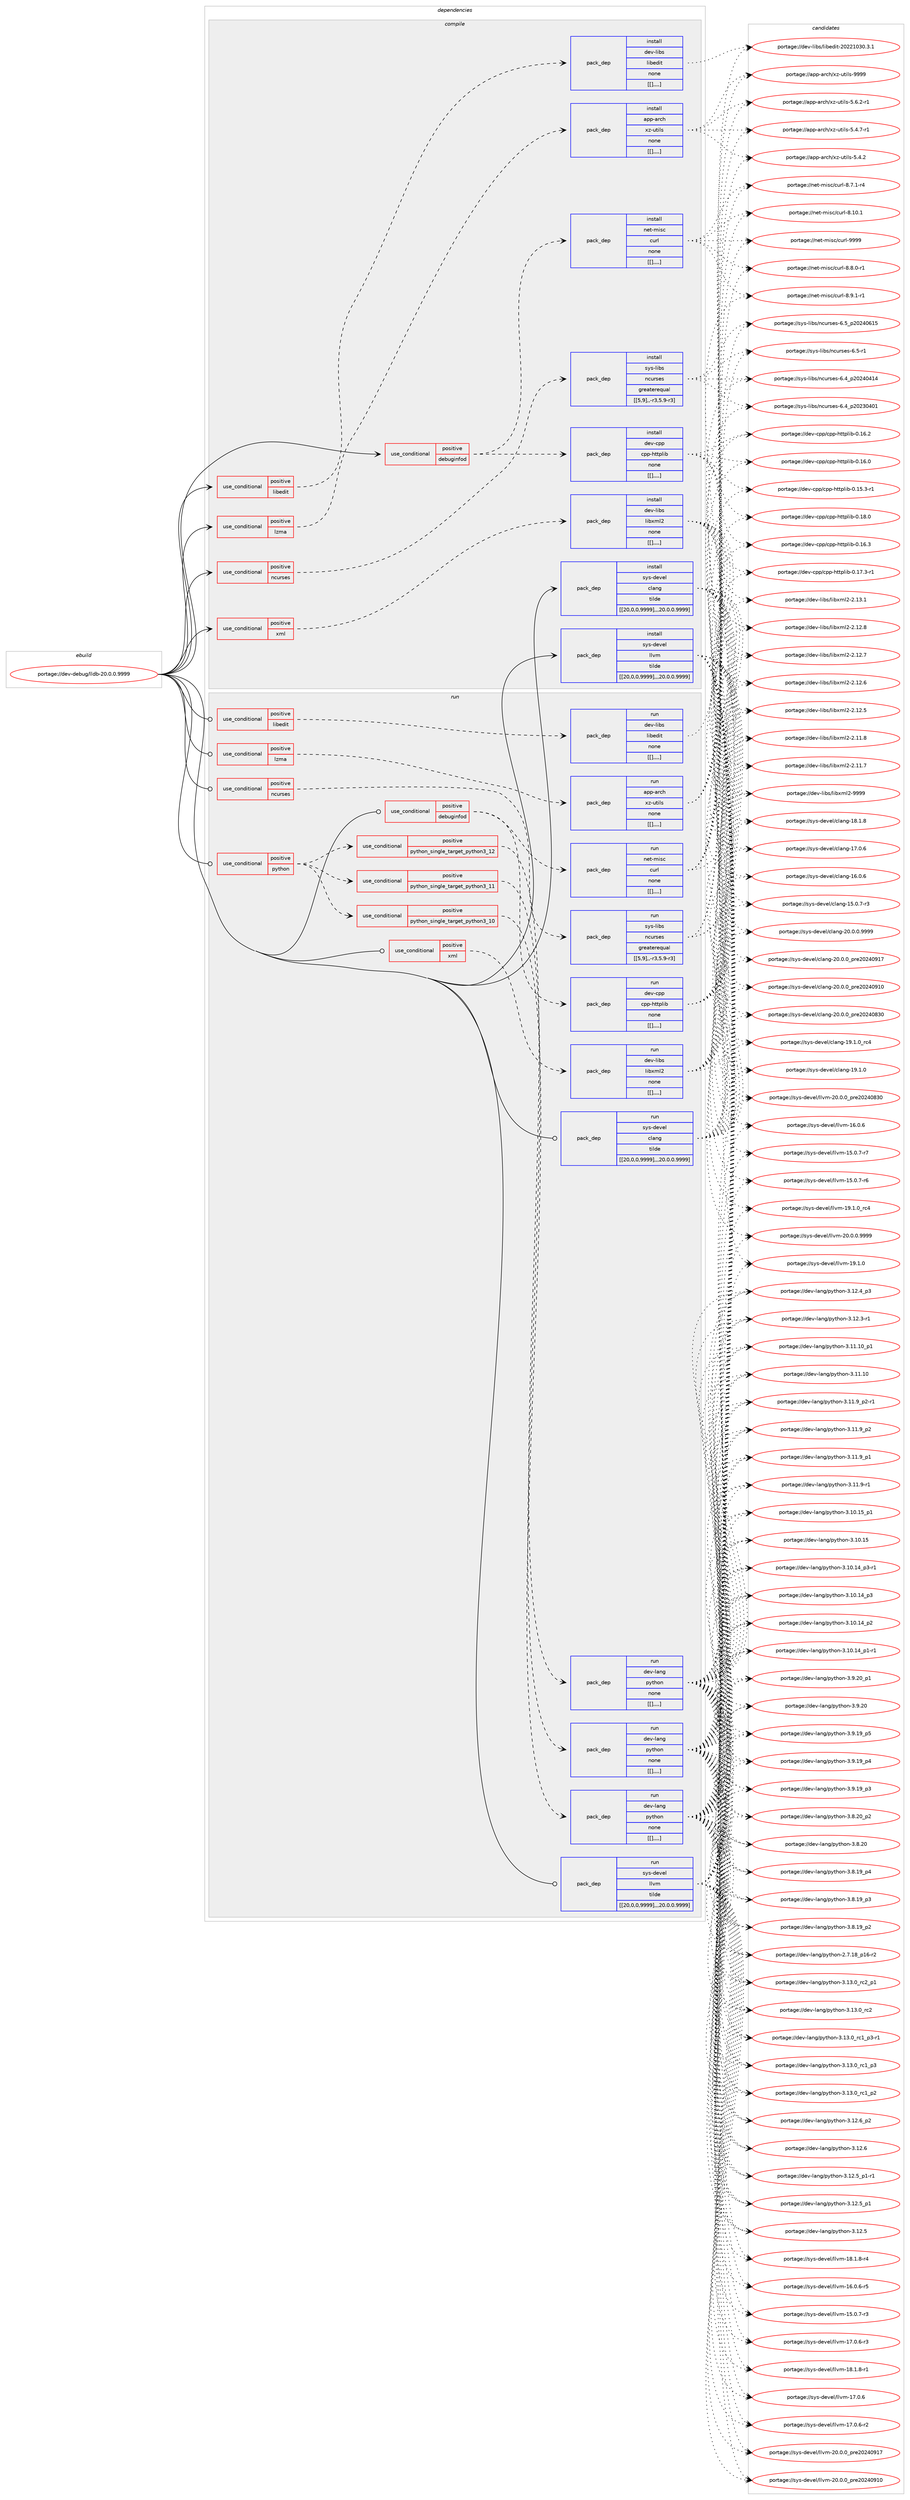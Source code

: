digraph prolog {

# *************
# Graph options
# *************

newrank=true;
concentrate=true;
compound=true;
graph [rankdir=LR,fontname=Helvetica,fontsize=10,ranksep=1.5];#, ranksep=2.5, nodesep=0.2];
edge  [arrowhead=vee];
node  [fontname=Helvetica,fontsize=10];

# **********
# The ebuild
# **********

subgraph cluster_leftcol {
color=gray;
label=<<i>ebuild</i>>;
id [label="portage://dev-debug/lldb-20.0.0.9999", color=red, width=4, href="../dev-debug/lldb-20.0.0.9999.svg"];
}

# ****************
# The dependencies
# ****************

subgraph cluster_midcol {
color=gray;
label=<<i>dependencies</i>>;
subgraph cluster_compile {
fillcolor="#eeeeee";
style=filled;
label=<<i>compile</i>>;
subgraph cond19677 {
dependency72416 [label=<<TABLE BORDER="0" CELLBORDER="1" CELLSPACING="0" CELLPADDING="4"><TR><TD ROWSPAN="3" CELLPADDING="10">use_conditional</TD></TR><TR><TD>positive</TD></TR><TR><TD>debuginfod</TD></TR></TABLE>>, shape=none, color=red];
subgraph pack51795 {
dependency72417 [label=<<TABLE BORDER="0" CELLBORDER="1" CELLSPACING="0" CELLPADDING="4" WIDTH="220"><TR><TD ROWSPAN="6" CELLPADDING="30">pack_dep</TD></TR><TR><TD WIDTH="110">install</TD></TR><TR><TD>net-misc</TD></TR><TR><TD>curl</TD></TR><TR><TD>none</TD></TR><TR><TD>[[],,,,]</TD></TR></TABLE>>, shape=none, color=blue];
}
dependency72416:e -> dependency72417:w [weight=20,style="dashed",arrowhead="vee"];
subgraph pack51796 {
dependency72418 [label=<<TABLE BORDER="0" CELLBORDER="1" CELLSPACING="0" CELLPADDING="4" WIDTH="220"><TR><TD ROWSPAN="6" CELLPADDING="30">pack_dep</TD></TR><TR><TD WIDTH="110">install</TD></TR><TR><TD>dev-cpp</TD></TR><TR><TD>cpp-httplib</TD></TR><TR><TD>none</TD></TR><TR><TD>[[],,,,]</TD></TR></TABLE>>, shape=none, color=blue];
}
dependency72416:e -> dependency72418:w [weight=20,style="dashed",arrowhead="vee"];
}
id:e -> dependency72416:w [weight=20,style="solid",arrowhead="vee"];
subgraph cond19678 {
dependency72419 [label=<<TABLE BORDER="0" CELLBORDER="1" CELLSPACING="0" CELLPADDING="4"><TR><TD ROWSPAN="3" CELLPADDING="10">use_conditional</TD></TR><TR><TD>positive</TD></TR><TR><TD>libedit</TD></TR></TABLE>>, shape=none, color=red];
subgraph pack51797 {
dependency72420 [label=<<TABLE BORDER="0" CELLBORDER="1" CELLSPACING="0" CELLPADDING="4" WIDTH="220"><TR><TD ROWSPAN="6" CELLPADDING="30">pack_dep</TD></TR><TR><TD WIDTH="110">install</TD></TR><TR><TD>dev-libs</TD></TR><TR><TD>libedit</TD></TR><TR><TD>none</TD></TR><TR><TD>[[],,,,]</TD></TR></TABLE>>, shape=none, color=blue];
}
dependency72419:e -> dependency72420:w [weight=20,style="dashed",arrowhead="vee"];
}
id:e -> dependency72419:w [weight=20,style="solid",arrowhead="vee"];
subgraph cond19679 {
dependency72421 [label=<<TABLE BORDER="0" CELLBORDER="1" CELLSPACING="0" CELLPADDING="4"><TR><TD ROWSPAN="3" CELLPADDING="10">use_conditional</TD></TR><TR><TD>positive</TD></TR><TR><TD>lzma</TD></TR></TABLE>>, shape=none, color=red];
subgraph pack51798 {
dependency72422 [label=<<TABLE BORDER="0" CELLBORDER="1" CELLSPACING="0" CELLPADDING="4" WIDTH="220"><TR><TD ROWSPAN="6" CELLPADDING="30">pack_dep</TD></TR><TR><TD WIDTH="110">install</TD></TR><TR><TD>app-arch</TD></TR><TR><TD>xz-utils</TD></TR><TR><TD>none</TD></TR><TR><TD>[[],,,,]</TD></TR></TABLE>>, shape=none, color=blue];
}
dependency72421:e -> dependency72422:w [weight=20,style="dashed",arrowhead="vee"];
}
id:e -> dependency72421:w [weight=20,style="solid",arrowhead="vee"];
subgraph cond19680 {
dependency72423 [label=<<TABLE BORDER="0" CELLBORDER="1" CELLSPACING="0" CELLPADDING="4"><TR><TD ROWSPAN="3" CELLPADDING="10">use_conditional</TD></TR><TR><TD>positive</TD></TR><TR><TD>ncurses</TD></TR></TABLE>>, shape=none, color=red];
subgraph pack51799 {
dependency72424 [label=<<TABLE BORDER="0" CELLBORDER="1" CELLSPACING="0" CELLPADDING="4" WIDTH="220"><TR><TD ROWSPAN="6" CELLPADDING="30">pack_dep</TD></TR><TR><TD WIDTH="110">install</TD></TR><TR><TD>sys-libs</TD></TR><TR><TD>ncurses</TD></TR><TR><TD>greaterequal</TD></TR><TR><TD>[[5,9],,-r3,5.9-r3]</TD></TR></TABLE>>, shape=none, color=blue];
}
dependency72423:e -> dependency72424:w [weight=20,style="dashed",arrowhead="vee"];
}
id:e -> dependency72423:w [weight=20,style="solid",arrowhead="vee"];
subgraph cond19681 {
dependency72425 [label=<<TABLE BORDER="0" CELLBORDER="1" CELLSPACING="0" CELLPADDING="4"><TR><TD ROWSPAN="3" CELLPADDING="10">use_conditional</TD></TR><TR><TD>positive</TD></TR><TR><TD>xml</TD></TR></TABLE>>, shape=none, color=red];
subgraph pack51800 {
dependency72426 [label=<<TABLE BORDER="0" CELLBORDER="1" CELLSPACING="0" CELLPADDING="4" WIDTH="220"><TR><TD ROWSPAN="6" CELLPADDING="30">pack_dep</TD></TR><TR><TD WIDTH="110">install</TD></TR><TR><TD>dev-libs</TD></TR><TR><TD>libxml2</TD></TR><TR><TD>none</TD></TR><TR><TD>[[],,,,]</TD></TR></TABLE>>, shape=none, color=blue];
}
dependency72425:e -> dependency72426:w [weight=20,style="dashed",arrowhead="vee"];
}
id:e -> dependency72425:w [weight=20,style="solid",arrowhead="vee"];
subgraph pack51801 {
dependency72427 [label=<<TABLE BORDER="0" CELLBORDER="1" CELLSPACING="0" CELLPADDING="4" WIDTH="220"><TR><TD ROWSPAN="6" CELLPADDING="30">pack_dep</TD></TR><TR><TD WIDTH="110">install</TD></TR><TR><TD>sys-devel</TD></TR><TR><TD>clang</TD></TR><TR><TD>tilde</TD></TR><TR><TD>[[20,0,0,9999],,,20.0.0.9999]</TD></TR></TABLE>>, shape=none, color=blue];
}
id:e -> dependency72427:w [weight=20,style="solid",arrowhead="vee"];
subgraph pack51802 {
dependency72428 [label=<<TABLE BORDER="0" CELLBORDER="1" CELLSPACING="0" CELLPADDING="4" WIDTH="220"><TR><TD ROWSPAN="6" CELLPADDING="30">pack_dep</TD></TR><TR><TD WIDTH="110">install</TD></TR><TR><TD>sys-devel</TD></TR><TR><TD>llvm</TD></TR><TR><TD>tilde</TD></TR><TR><TD>[[20,0,0,9999],,,20.0.0.9999]</TD></TR></TABLE>>, shape=none, color=blue];
}
id:e -> dependency72428:w [weight=20,style="solid",arrowhead="vee"];
}
subgraph cluster_compileandrun {
fillcolor="#eeeeee";
style=filled;
label=<<i>compile and run</i>>;
}
subgraph cluster_run {
fillcolor="#eeeeee";
style=filled;
label=<<i>run</i>>;
subgraph cond19682 {
dependency72429 [label=<<TABLE BORDER="0" CELLBORDER="1" CELLSPACING="0" CELLPADDING="4"><TR><TD ROWSPAN="3" CELLPADDING="10">use_conditional</TD></TR><TR><TD>positive</TD></TR><TR><TD>debuginfod</TD></TR></TABLE>>, shape=none, color=red];
subgraph pack51803 {
dependency72430 [label=<<TABLE BORDER="0" CELLBORDER="1" CELLSPACING="0" CELLPADDING="4" WIDTH="220"><TR><TD ROWSPAN="6" CELLPADDING="30">pack_dep</TD></TR><TR><TD WIDTH="110">run</TD></TR><TR><TD>net-misc</TD></TR><TR><TD>curl</TD></TR><TR><TD>none</TD></TR><TR><TD>[[],,,,]</TD></TR></TABLE>>, shape=none, color=blue];
}
dependency72429:e -> dependency72430:w [weight=20,style="dashed",arrowhead="vee"];
subgraph pack51804 {
dependency72431 [label=<<TABLE BORDER="0" CELLBORDER="1" CELLSPACING="0" CELLPADDING="4" WIDTH="220"><TR><TD ROWSPAN="6" CELLPADDING="30">pack_dep</TD></TR><TR><TD WIDTH="110">run</TD></TR><TR><TD>dev-cpp</TD></TR><TR><TD>cpp-httplib</TD></TR><TR><TD>none</TD></TR><TR><TD>[[],,,,]</TD></TR></TABLE>>, shape=none, color=blue];
}
dependency72429:e -> dependency72431:w [weight=20,style="dashed",arrowhead="vee"];
}
id:e -> dependency72429:w [weight=20,style="solid",arrowhead="odot"];
subgraph cond19683 {
dependency72432 [label=<<TABLE BORDER="0" CELLBORDER="1" CELLSPACING="0" CELLPADDING="4"><TR><TD ROWSPAN="3" CELLPADDING="10">use_conditional</TD></TR><TR><TD>positive</TD></TR><TR><TD>libedit</TD></TR></TABLE>>, shape=none, color=red];
subgraph pack51805 {
dependency72433 [label=<<TABLE BORDER="0" CELLBORDER="1" CELLSPACING="0" CELLPADDING="4" WIDTH="220"><TR><TD ROWSPAN="6" CELLPADDING="30">pack_dep</TD></TR><TR><TD WIDTH="110">run</TD></TR><TR><TD>dev-libs</TD></TR><TR><TD>libedit</TD></TR><TR><TD>none</TD></TR><TR><TD>[[],,,,]</TD></TR></TABLE>>, shape=none, color=blue];
}
dependency72432:e -> dependency72433:w [weight=20,style="dashed",arrowhead="vee"];
}
id:e -> dependency72432:w [weight=20,style="solid",arrowhead="odot"];
subgraph cond19684 {
dependency72434 [label=<<TABLE BORDER="0" CELLBORDER="1" CELLSPACING="0" CELLPADDING="4"><TR><TD ROWSPAN="3" CELLPADDING="10">use_conditional</TD></TR><TR><TD>positive</TD></TR><TR><TD>lzma</TD></TR></TABLE>>, shape=none, color=red];
subgraph pack51806 {
dependency72435 [label=<<TABLE BORDER="0" CELLBORDER="1" CELLSPACING="0" CELLPADDING="4" WIDTH="220"><TR><TD ROWSPAN="6" CELLPADDING="30">pack_dep</TD></TR><TR><TD WIDTH="110">run</TD></TR><TR><TD>app-arch</TD></TR><TR><TD>xz-utils</TD></TR><TR><TD>none</TD></TR><TR><TD>[[],,,,]</TD></TR></TABLE>>, shape=none, color=blue];
}
dependency72434:e -> dependency72435:w [weight=20,style="dashed",arrowhead="vee"];
}
id:e -> dependency72434:w [weight=20,style="solid",arrowhead="odot"];
subgraph cond19685 {
dependency72436 [label=<<TABLE BORDER="0" CELLBORDER="1" CELLSPACING="0" CELLPADDING="4"><TR><TD ROWSPAN="3" CELLPADDING="10">use_conditional</TD></TR><TR><TD>positive</TD></TR><TR><TD>ncurses</TD></TR></TABLE>>, shape=none, color=red];
subgraph pack51807 {
dependency72437 [label=<<TABLE BORDER="0" CELLBORDER="1" CELLSPACING="0" CELLPADDING="4" WIDTH="220"><TR><TD ROWSPAN="6" CELLPADDING="30">pack_dep</TD></TR><TR><TD WIDTH="110">run</TD></TR><TR><TD>sys-libs</TD></TR><TR><TD>ncurses</TD></TR><TR><TD>greaterequal</TD></TR><TR><TD>[[5,9],,-r3,5.9-r3]</TD></TR></TABLE>>, shape=none, color=blue];
}
dependency72436:e -> dependency72437:w [weight=20,style="dashed",arrowhead="vee"];
}
id:e -> dependency72436:w [weight=20,style="solid",arrowhead="odot"];
subgraph cond19686 {
dependency72438 [label=<<TABLE BORDER="0" CELLBORDER="1" CELLSPACING="0" CELLPADDING="4"><TR><TD ROWSPAN="3" CELLPADDING="10">use_conditional</TD></TR><TR><TD>positive</TD></TR><TR><TD>python</TD></TR></TABLE>>, shape=none, color=red];
subgraph cond19687 {
dependency72439 [label=<<TABLE BORDER="0" CELLBORDER="1" CELLSPACING="0" CELLPADDING="4"><TR><TD ROWSPAN="3" CELLPADDING="10">use_conditional</TD></TR><TR><TD>positive</TD></TR><TR><TD>python_single_target_python3_10</TD></TR></TABLE>>, shape=none, color=red];
subgraph pack51808 {
dependency72440 [label=<<TABLE BORDER="0" CELLBORDER="1" CELLSPACING="0" CELLPADDING="4" WIDTH="220"><TR><TD ROWSPAN="6" CELLPADDING="30">pack_dep</TD></TR><TR><TD WIDTH="110">run</TD></TR><TR><TD>dev-lang</TD></TR><TR><TD>python</TD></TR><TR><TD>none</TD></TR><TR><TD>[[],,,,]</TD></TR></TABLE>>, shape=none, color=blue];
}
dependency72439:e -> dependency72440:w [weight=20,style="dashed",arrowhead="vee"];
}
dependency72438:e -> dependency72439:w [weight=20,style="dashed",arrowhead="vee"];
subgraph cond19688 {
dependency72441 [label=<<TABLE BORDER="0" CELLBORDER="1" CELLSPACING="0" CELLPADDING="4"><TR><TD ROWSPAN="3" CELLPADDING="10">use_conditional</TD></TR><TR><TD>positive</TD></TR><TR><TD>python_single_target_python3_11</TD></TR></TABLE>>, shape=none, color=red];
subgraph pack51809 {
dependency72442 [label=<<TABLE BORDER="0" CELLBORDER="1" CELLSPACING="0" CELLPADDING="4" WIDTH="220"><TR><TD ROWSPAN="6" CELLPADDING="30">pack_dep</TD></TR><TR><TD WIDTH="110">run</TD></TR><TR><TD>dev-lang</TD></TR><TR><TD>python</TD></TR><TR><TD>none</TD></TR><TR><TD>[[],,,,]</TD></TR></TABLE>>, shape=none, color=blue];
}
dependency72441:e -> dependency72442:w [weight=20,style="dashed",arrowhead="vee"];
}
dependency72438:e -> dependency72441:w [weight=20,style="dashed",arrowhead="vee"];
subgraph cond19689 {
dependency72443 [label=<<TABLE BORDER="0" CELLBORDER="1" CELLSPACING="0" CELLPADDING="4"><TR><TD ROWSPAN="3" CELLPADDING="10">use_conditional</TD></TR><TR><TD>positive</TD></TR><TR><TD>python_single_target_python3_12</TD></TR></TABLE>>, shape=none, color=red];
subgraph pack51810 {
dependency72444 [label=<<TABLE BORDER="0" CELLBORDER="1" CELLSPACING="0" CELLPADDING="4" WIDTH="220"><TR><TD ROWSPAN="6" CELLPADDING="30">pack_dep</TD></TR><TR><TD WIDTH="110">run</TD></TR><TR><TD>dev-lang</TD></TR><TR><TD>python</TD></TR><TR><TD>none</TD></TR><TR><TD>[[],,,,]</TD></TR></TABLE>>, shape=none, color=blue];
}
dependency72443:e -> dependency72444:w [weight=20,style="dashed",arrowhead="vee"];
}
dependency72438:e -> dependency72443:w [weight=20,style="dashed",arrowhead="vee"];
}
id:e -> dependency72438:w [weight=20,style="solid",arrowhead="odot"];
subgraph cond19690 {
dependency72445 [label=<<TABLE BORDER="0" CELLBORDER="1" CELLSPACING="0" CELLPADDING="4"><TR><TD ROWSPAN="3" CELLPADDING="10">use_conditional</TD></TR><TR><TD>positive</TD></TR><TR><TD>xml</TD></TR></TABLE>>, shape=none, color=red];
subgraph pack51811 {
dependency72446 [label=<<TABLE BORDER="0" CELLBORDER="1" CELLSPACING="0" CELLPADDING="4" WIDTH="220"><TR><TD ROWSPAN="6" CELLPADDING="30">pack_dep</TD></TR><TR><TD WIDTH="110">run</TD></TR><TR><TD>dev-libs</TD></TR><TR><TD>libxml2</TD></TR><TR><TD>none</TD></TR><TR><TD>[[],,,,]</TD></TR></TABLE>>, shape=none, color=blue];
}
dependency72445:e -> dependency72446:w [weight=20,style="dashed",arrowhead="vee"];
}
id:e -> dependency72445:w [weight=20,style="solid",arrowhead="odot"];
subgraph pack51812 {
dependency72447 [label=<<TABLE BORDER="0" CELLBORDER="1" CELLSPACING="0" CELLPADDING="4" WIDTH="220"><TR><TD ROWSPAN="6" CELLPADDING="30">pack_dep</TD></TR><TR><TD WIDTH="110">run</TD></TR><TR><TD>sys-devel</TD></TR><TR><TD>clang</TD></TR><TR><TD>tilde</TD></TR><TR><TD>[[20,0,0,9999],,,20.0.0.9999]</TD></TR></TABLE>>, shape=none, color=blue];
}
id:e -> dependency72447:w [weight=20,style="solid",arrowhead="odot"];
subgraph pack51813 {
dependency72448 [label=<<TABLE BORDER="0" CELLBORDER="1" CELLSPACING="0" CELLPADDING="4" WIDTH="220"><TR><TD ROWSPAN="6" CELLPADDING="30">pack_dep</TD></TR><TR><TD WIDTH="110">run</TD></TR><TR><TD>sys-devel</TD></TR><TR><TD>llvm</TD></TR><TR><TD>tilde</TD></TR><TR><TD>[[20,0,0,9999],,,20.0.0.9999]</TD></TR></TABLE>>, shape=none, color=blue];
}
id:e -> dependency72448:w [weight=20,style="solid",arrowhead="odot"];
}
}

# **************
# The candidates
# **************

subgraph cluster_choices {
rank=same;
color=gray;
label=<<i>candidates</i>>;

subgraph choice51795 {
color=black;
nodesep=1;
choice110101116451091051159947991171141084557575757 [label="portage://net-misc/curl-9999", color=red, width=4,href="../net-misc/curl-9999.svg"];
choice1101011164510910511599479911711410845564649484649 [label="portage://net-misc/curl-8.10.1", color=red, width=4,href="../net-misc/curl-8.10.1.svg"];
choice110101116451091051159947991171141084556465746494511449 [label="portage://net-misc/curl-8.9.1-r1", color=red, width=4,href="../net-misc/curl-8.9.1-r1.svg"];
choice110101116451091051159947991171141084556465646484511449 [label="portage://net-misc/curl-8.8.0-r1", color=red, width=4,href="../net-misc/curl-8.8.0-r1.svg"];
choice110101116451091051159947991171141084556465546494511452 [label="portage://net-misc/curl-8.7.1-r4", color=red, width=4,href="../net-misc/curl-8.7.1-r4.svg"];
dependency72417:e -> choice110101116451091051159947991171141084557575757:w [style=dotted,weight="100"];
dependency72417:e -> choice1101011164510910511599479911711410845564649484649:w [style=dotted,weight="100"];
dependency72417:e -> choice110101116451091051159947991171141084556465746494511449:w [style=dotted,weight="100"];
dependency72417:e -> choice110101116451091051159947991171141084556465646484511449:w [style=dotted,weight="100"];
dependency72417:e -> choice110101116451091051159947991171141084556465546494511452:w [style=dotted,weight="100"];
}
subgraph choice51796 {
color=black;
nodesep=1;
choice10010111845991121124799112112451041161161121081059845484649564648 [label="portage://dev-cpp/cpp-httplib-0.18.0", color=red, width=4,href="../dev-cpp/cpp-httplib-0.18.0.svg"];
choice100101118459911211247991121124510411611611210810598454846495546514511449 [label="portage://dev-cpp/cpp-httplib-0.17.3-r1", color=red, width=4,href="../dev-cpp/cpp-httplib-0.17.3-r1.svg"];
choice10010111845991121124799112112451041161161121081059845484649544651 [label="portage://dev-cpp/cpp-httplib-0.16.3", color=red, width=4,href="../dev-cpp/cpp-httplib-0.16.3.svg"];
choice10010111845991121124799112112451041161161121081059845484649544650 [label="portage://dev-cpp/cpp-httplib-0.16.2", color=red, width=4,href="../dev-cpp/cpp-httplib-0.16.2.svg"];
choice10010111845991121124799112112451041161161121081059845484649544648 [label="portage://dev-cpp/cpp-httplib-0.16.0", color=red, width=4,href="../dev-cpp/cpp-httplib-0.16.0.svg"];
choice100101118459911211247991121124510411611611210810598454846495346514511449 [label="portage://dev-cpp/cpp-httplib-0.15.3-r1", color=red, width=4,href="../dev-cpp/cpp-httplib-0.15.3-r1.svg"];
dependency72418:e -> choice10010111845991121124799112112451041161161121081059845484649564648:w [style=dotted,weight="100"];
dependency72418:e -> choice100101118459911211247991121124510411611611210810598454846495546514511449:w [style=dotted,weight="100"];
dependency72418:e -> choice10010111845991121124799112112451041161161121081059845484649544651:w [style=dotted,weight="100"];
dependency72418:e -> choice10010111845991121124799112112451041161161121081059845484649544650:w [style=dotted,weight="100"];
dependency72418:e -> choice10010111845991121124799112112451041161161121081059845484649544648:w [style=dotted,weight="100"];
dependency72418:e -> choice100101118459911211247991121124510411611611210810598454846495346514511449:w [style=dotted,weight="100"];
}
subgraph choice51797 {
color=black;
nodesep=1;
choice1001011184510810598115471081059810110010511645504850504948514846514649 [label="portage://dev-libs/libedit-20221030.3.1", color=red, width=4,href="../dev-libs/libedit-20221030.3.1.svg"];
dependency72420:e -> choice1001011184510810598115471081059810110010511645504850504948514846514649:w [style=dotted,weight="100"];
}
subgraph choice51798 {
color=black;
nodesep=1;
choice9711211245971149910447120122451171161051081154557575757 [label="portage://app-arch/xz-utils-9999", color=red, width=4,href="../app-arch/xz-utils-9999.svg"];
choice9711211245971149910447120122451171161051081154553465446504511449 [label="portage://app-arch/xz-utils-5.6.2-r1", color=red, width=4,href="../app-arch/xz-utils-5.6.2-r1.svg"];
choice9711211245971149910447120122451171161051081154553465246554511449 [label="portage://app-arch/xz-utils-5.4.7-r1", color=red, width=4,href="../app-arch/xz-utils-5.4.7-r1.svg"];
choice971121124597114991044712012245117116105108115455346524650 [label="portage://app-arch/xz-utils-5.4.2", color=red, width=4,href="../app-arch/xz-utils-5.4.2.svg"];
dependency72422:e -> choice9711211245971149910447120122451171161051081154557575757:w [style=dotted,weight="100"];
dependency72422:e -> choice9711211245971149910447120122451171161051081154553465446504511449:w [style=dotted,weight="100"];
dependency72422:e -> choice9711211245971149910447120122451171161051081154553465246554511449:w [style=dotted,weight="100"];
dependency72422:e -> choice971121124597114991044712012245117116105108115455346524650:w [style=dotted,weight="100"];
}
subgraph choice51799 {
color=black;
nodesep=1;
choice1151211154510810598115471109911711411510111545544653951125048505248544953 [label="portage://sys-libs/ncurses-6.5_p20240615", color=red, width=4,href="../sys-libs/ncurses-6.5_p20240615.svg"];
choice11512111545108105981154711099117114115101115455446534511449 [label="portage://sys-libs/ncurses-6.5-r1", color=red, width=4,href="../sys-libs/ncurses-6.5-r1.svg"];
choice1151211154510810598115471109911711411510111545544652951125048505248524952 [label="portage://sys-libs/ncurses-6.4_p20240414", color=red, width=4,href="../sys-libs/ncurses-6.4_p20240414.svg"];
choice1151211154510810598115471109911711411510111545544652951125048505148524849 [label="portage://sys-libs/ncurses-6.4_p20230401", color=red, width=4,href="../sys-libs/ncurses-6.4_p20230401.svg"];
dependency72424:e -> choice1151211154510810598115471109911711411510111545544653951125048505248544953:w [style=dotted,weight="100"];
dependency72424:e -> choice11512111545108105981154711099117114115101115455446534511449:w [style=dotted,weight="100"];
dependency72424:e -> choice1151211154510810598115471109911711411510111545544652951125048505248524952:w [style=dotted,weight="100"];
dependency72424:e -> choice1151211154510810598115471109911711411510111545544652951125048505148524849:w [style=dotted,weight="100"];
}
subgraph choice51800 {
color=black;
nodesep=1;
choice10010111845108105981154710810598120109108504557575757 [label="portage://dev-libs/libxml2-9999", color=red, width=4,href="../dev-libs/libxml2-9999.svg"];
choice100101118451081059811547108105981201091085045504649514649 [label="portage://dev-libs/libxml2-2.13.1", color=red, width=4,href="../dev-libs/libxml2-2.13.1.svg"];
choice100101118451081059811547108105981201091085045504649504656 [label="portage://dev-libs/libxml2-2.12.8", color=red, width=4,href="../dev-libs/libxml2-2.12.8.svg"];
choice100101118451081059811547108105981201091085045504649504655 [label="portage://dev-libs/libxml2-2.12.7", color=red, width=4,href="../dev-libs/libxml2-2.12.7.svg"];
choice100101118451081059811547108105981201091085045504649504654 [label="portage://dev-libs/libxml2-2.12.6", color=red, width=4,href="../dev-libs/libxml2-2.12.6.svg"];
choice100101118451081059811547108105981201091085045504649504653 [label="portage://dev-libs/libxml2-2.12.5", color=red, width=4,href="../dev-libs/libxml2-2.12.5.svg"];
choice100101118451081059811547108105981201091085045504649494656 [label="portage://dev-libs/libxml2-2.11.8", color=red, width=4,href="../dev-libs/libxml2-2.11.8.svg"];
choice100101118451081059811547108105981201091085045504649494655 [label="portage://dev-libs/libxml2-2.11.7", color=red, width=4,href="../dev-libs/libxml2-2.11.7.svg"];
dependency72426:e -> choice10010111845108105981154710810598120109108504557575757:w [style=dotted,weight="100"];
dependency72426:e -> choice100101118451081059811547108105981201091085045504649514649:w [style=dotted,weight="100"];
dependency72426:e -> choice100101118451081059811547108105981201091085045504649504656:w [style=dotted,weight="100"];
dependency72426:e -> choice100101118451081059811547108105981201091085045504649504655:w [style=dotted,weight="100"];
dependency72426:e -> choice100101118451081059811547108105981201091085045504649504654:w [style=dotted,weight="100"];
dependency72426:e -> choice100101118451081059811547108105981201091085045504649504653:w [style=dotted,weight="100"];
dependency72426:e -> choice100101118451081059811547108105981201091085045504649494656:w [style=dotted,weight="100"];
dependency72426:e -> choice100101118451081059811547108105981201091085045504649494655:w [style=dotted,weight="100"];
}
subgraph choice51801 {
color=black;
nodesep=1;
choice11512111545100101118101108479910897110103455048464846484657575757 [label="portage://sys-devel/clang-20.0.0.9999", color=red, width=4,href="../sys-devel/clang-20.0.0.9999.svg"];
choice1151211154510010111810110847991089711010345504846484648951121141015048505248574955 [label="portage://sys-devel/clang-20.0.0_pre20240917", color=red, width=4,href="../sys-devel/clang-20.0.0_pre20240917.svg"];
choice1151211154510010111810110847991089711010345504846484648951121141015048505248574948 [label="portage://sys-devel/clang-20.0.0_pre20240910", color=red, width=4,href="../sys-devel/clang-20.0.0_pre20240910.svg"];
choice1151211154510010111810110847991089711010345504846484648951121141015048505248565148 [label="portage://sys-devel/clang-20.0.0_pre20240830", color=red, width=4,href="../sys-devel/clang-20.0.0_pre20240830.svg"];
choice1151211154510010111810110847991089711010345495746494648951149952 [label="portage://sys-devel/clang-19.1.0_rc4", color=red, width=4,href="../sys-devel/clang-19.1.0_rc4.svg"];
choice1151211154510010111810110847991089711010345495746494648 [label="portage://sys-devel/clang-19.1.0", color=red, width=4,href="../sys-devel/clang-19.1.0.svg"];
choice1151211154510010111810110847991089711010345495646494656 [label="portage://sys-devel/clang-18.1.8", color=red, width=4,href="../sys-devel/clang-18.1.8.svg"];
choice1151211154510010111810110847991089711010345495546484654 [label="portage://sys-devel/clang-17.0.6", color=red, width=4,href="../sys-devel/clang-17.0.6.svg"];
choice1151211154510010111810110847991089711010345495446484654 [label="portage://sys-devel/clang-16.0.6", color=red, width=4,href="../sys-devel/clang-16.0.6.svg"];
choice11512111545100101118101108479910897110103454953464846554511451 [label="portage://sys-devel/clang-15.0.7-r3", color=red, width=4,href="../sys-devel/clang-15.0.7-r3.svg"];
dependency72427:e -> choice11512111545100101118101108479910897110103455048464846484657575757:w [style=dotted,weight="100"];
dependency72427:e -> choice1151211154510010111810110847991089711010345504846484648951121141015048505248574955:w [style=dotted,weight="100"];
dependency72427:e -> choice1151211154510010111810110847991089711010345504846484648951121141015048505248574948:w [style=dotted,weight="100"];
dependency72427:e -> choice1151211154510010111810110847991089711010345504846484648951121141015048505248565148:w [style=dotted,weight="100"];
dependency72427:e -> choice1151211154510010111810110847991089711010345495746494648951149952:w [style=dotted,weight="100"];
dependency72427:e -> choice1151211154510010111810110847991089711010345495746494648:w [style=dotted,weight="100"];
dependency72427:e -> choice1151211154510010111810110847991089711010345495646494656:w [style=dotted,weight="100"];
dependency72427:e -> choice1151211154510010111810110847991089711010345495546484654:w [style=dotted,weight="100"];
dependency72427:e -> choice1151211154510010111810110847991089711010345495446484654:w [style=dotted,weight="100"];
dependency72427:e -> choice11512111545100101118101108479910897110103454953464846554511451:w [style=dotted,weight="100"];
}
subgraph choice51802 {
color=black;
nodesep=1;
choice1151211154510010111810110847108108118109455048464846484657575757 [label="portage://sys-devel/llvm-20.0.0.9999", color=red, width=4,href="../sys-devel/llvm-20.0.0.9999.svg"];
choice115121115451001011181011084710810811810945504846484648951121141015048505248574955 [label="portage://sys-devel/llvm-20.0.0_pre20240917", color=red, width=4,href="../sys-devel/llvm-20.0.0_pre20240917.svg"];
choice115121115451001011181011084710810811810945504846484648951121141015048505248574948 [label="portage://sys-devel/llvm-20.0.0_pre20240910", color=red, width=4,href="../sys-devel/llvm-20.0.0_pre20240910.svg"];
choice115121115451001011181011084710810811810945504846484648951121141015048505248565148 [label="portage://sys-devel/llvm-20.0.0_pre20240830", color=red, width=4,href="../sys-devel/llvm-20.0.0_pre20240830.svg"];
choice115121115451001011181011084710810811810945495746494648951149952 [label="portage://sys-devel/llvm-19.1.0_rc4", color=red, width=4,href="../sys-devel/llvm-19.1.0_rc4.svg"];
choice115121115451001011181011084710810811810945495746494648 [label="portage://sys-devel/llvm-19.1.0", color=red, width=4,href="../sys-devel/llvm-19.1.0.svg"];
choice1151211154510010111810110847108108118109454956464946564511452 [label="portage://sys-devel/llvm-18.1.8-r4", color=red, width=4,href="../sys-devel/llvm-18.1.8-r4.svg"];
choice1151211154510010111810110847108108118109454956464946564511449 [label="portage://sys-devel/llvm-18.1.8-r1", color=red, width=4,href="../sys-devel/llvm-18.1.8-r1.svg"];
choice1151211154510010111810110847108108118109454955464846544511451 [label="portage://sys-devel/llvm-17.0.6-r3", color=red, width=4,href="../sys-devel/llvm-17.0.6-r3.svg"];
choice1151211154510010111810110847108108118109454955464846544511450 [label="portage://sys-devel/llvm-17.0.6-r2", color=red, width=4,href="../sys-devel/llvm-17.0.6-r2.svg"];
choice115121115451001011181011084710810811810945495546484654 [label="portage://sys-devel/llvm-17.0.6", color=red, width=4,href="../sys-devel/llvm-17.0.6.svg"];
choice1151211154510010111810110847108108118109454954464846544511453 [label="portage://sys-devel/llvm-16.0.6-r5", color=red, width=4,href="../sys-devel/llvm-16.0.6-r5.svg"];
choice115121115451001011181011084710810811810945495446484654 [label="portage://sys-devel/llvm-16.0.6", color=red, width=4,href="../sys-devel/llvm-16.0.6.svg"];
choice1151211154510010111810110847108108118109454953464846554511455 [label="portage://sys-devel/llvm-15.0.7-r7", color=red, width=4,href="../sys-devel/llvm-15.0.7-r7.svg"];
choice1151211154510010111810110847108108118109454953464846554511454 [label="portage://sys-devel/llvm-15.0.7-r6", color=red, width=4,href="../sys-devel/llvm-15.0.7-r6.svg"];
choice1151211154510010111810110847108108118109454953464846554511451 [label="portage://sys-devel/llvm-15.0.7-r3", color=red, width=4,href="../sys-devel/llvm-15.0.7-r3.svg"];
dependency72428:e -> choice1151211154510010111810110847108108118109455048464846484657575757:w [style=dotted,weight="100"];
dependency72428:e -> choice115121115451001011181011084710810811810945504846484648951121141015048505248574955:w [style=dotted,weight="100"];
dependency72428:e -> choice115121115451001011181011084710810811810945504846484648951121141015048505248574948:w [style=dotted,weight="100"];
dependency72428:e -> choice115121115451001011181011084710810811810945504846484648951121141015048505248565148:w [style=dotted,weight="100"];
dependency72428:e -> choice115121115451001011181011084710810811810945495746494648951149952:w [style=dotted,weight="100"];
dependency72428:e -> choice115121115451001011181011084710810811810945495746494648:w [style=dotted,weight="100"];
dependency72428:e -> choice1151211154510010111810110847108108118109454956464946564511452:w [style=dotted,weight="100"];
dependency72428:e -> choice1151211154510010111810110847108108118109454956464946564511449:w [style=dotted,weight="100"];
dependency72428:e -> choice1151211154510010111810110847108108118109454955464846544511451:w [style=dotted,weight="100"];
dependency72428:e -> choice1151211154510010111810110847108108118109454955464846544511450:w [style=dotted,weight="100"];
dependency72428:e -> choice115121115451001011181011084710810811810945495546484654:w [style=dotted,weight="100"];
dependency72428:e -> choice1151211154510010111810110847108108118109454954464846544511453:w [style=dotted,weight="100"];
dependency72428:e -> choice115121115451001011181011084710810811810945495446484654:w [style=dotted,weight="100"];
dependency72428:e -> choice1151211154510010111810110847108108118109454953464846554511455:w [style=dotted,weight="100"];
dependency72428:e -> choice1151211154510010111810110847108108118109454953464846554511454:w [style=dotted,weight="100"];
dependency72428:e -> choice1151211154510010111810110847108108118109454953464846554511451:w [style=dotted,weight="100"];
}
subgraph choice51803 {
color=black;
nodesep=1;
choice110101116451091051159947991171141084557575757 [label="portage://net-misc/curl-9999", color=red, width=4,href="../net-misc/curl-9999.svg"];
choice1101011164510910511599479911711410845564649484649 [label="portage://net-misc/curl-8.10.1", color=red, width=4,href="../net-misc/curl-8.10.1.svg"];
choice110101116451091051159947991171141084556465746494511449 [label="portage://net-misc/curl-8.9.1-r1", color=red, width=4,href="../net-misc/curl-8.9.1-r1.svg"];
choice110101116451091051159947991171141084556465646484511449 [label="portage://net-misc/curl-8.8.0-r1", color=red, width=4,href="../net-misc/curl-8.8.0-r1.svg"];
choice110101116451091051159947991171141084556465546494511452 [label="portage://net-misc/curl-8.7.1-r4", color=red, width=4,href="../net-misc/curl-8.7.1-r4.svg"];
dependency72430:e -> choice110101116451091051159947991171141084557575757:w [style=dotted,weight="100"];
dependency72430:e -> choice1101011164510910511599479911711410845564649484649:w [style=dotted,weight="100"];
dependency72430:e -> choice110101116451091051159947991171141084556465746494511449:w [style=dotted,weight="100"];
dependency72430:e -> choice110101116451091051159947991171141084556465646484511449:w [style=dotted,weight="100"];
dependency72430:e -> choice110101116451091051159947991171141084556465546494511452:w [style=dotted,weight="100"];
}
subgraph choice51804 {
color=black;
nodesep=1;
choice10010111845991121124799112112451041161161121081059845484649564648 [label="portage://dev-cpp/cpp-httplib-0.18.0", color=red, width=4,href="../dev-cpp/cpp-httplib-0.18.0.svg"];
choice100101118459911211247991121124510411611611210810598454846495546514511449 [label="portage://dev-cpp/cpp-httplib-0.17.3-r1", color=red, width=4,href="../dev-cpp/cpp-httplib-0.17.3-r1.svg"];
choice10010111845991121124799112112451041161161121081059845484649544651 [label="portage://dev-cpp/cpp-httplib-0.16.3", color=red, width=4,href="../dev-cpp/cpp-httplib-0.16.3.svg"];
choice10010111845991121124799112112451041161161121081059845484649544650 [label="portage://dev-cpp/cpp-httplib-0.16.2", color=red, width=4,href="../dev-cpp/cpp-httplib-0.16.2.svg"];
choice10010111845991121124799112112451041161161121081059845484649544648 [label="portage://dev-cpp/cpp-httplib-0.16.0", color=red, width=4,href="../dev-cpp/cpp-httplib-0.16.0.svg"];
choice100101118459911211247991121124510411611611210810598454846495346514511449 [label="portage://dev-cpp/cpp-httplib-0.15.3-r1", color=red, width=4,href="../dev-cpp/cpp-httplib-0.15.3-r1.svg"];
dependency72431:e -> choice10010111845991121124799112112451041161161121081059845484649564648:w [style=dotted,weight="100"];
dependency72431:e -> choice100101118459911211247991121124510411611611210810598454846495546514511449:w [style=dotted,weight="100"];
dependency72431:e -> choice10010111845991121124799112112451041161161121081059845484649544651:w [style=dotted,weight="100"];
dependency72431:e -> choice10010111845991121124799112112451041161161121081059845484649544650:w [style=dotted,weight="100"];
dependency72431:e -> choice10010111845991121124799112112451041161161121081059845484649544648:w [style=dotted,weight="100"];
dependency72431:e -> choice100101118459911211247991121124510411611611210810598454846495346514511449:w [style=dotted,weight="100"];
}
subgraph choice51805 {
color=black;
nodesep=1;
choice1001011184510810598115471081059810110010511645504850504948514846514649 [label="portage://dev-libs/libedit-20221030.3.1", color=red, width=4,href="../dev-libs/libedit-20221030.3.1.svg"];
dependency72433:e -> choice1001011184510810598115471081059810110010511645504850504948514846514649:w [style=dotted,weight="100"];
}
subgraph choice51806 {
color=black;
nodesep=1;
choice9711211245971149910447120122451171161051081154557575757 [label="portage://app-arch/xz-utils-9999", color=red, width=4,href="../app-arch/xz-utils-9999.svg"];
choice9711211245971149910447120122451171161051081154553465446504511449 [label="portage://app-arch/xz-utils-5.6.2-r1", color=red, width=4,href="../app-arch/xz-utils-5.6.2-r1.svg"];
choice9711211245971149910447120122451171161051081154553465246554511449 [label="portage://app-arch/xz-utils-5.4.7-r1", color=red, width=4,href="../app-arch/xz-utils-5.4.7-r1.svg"];
choice971121124597114991044712012245117116105108115455346524650 [label="portage://app-arch/xz-utils-5.4.2", color=red, width=4,href="../app-arch/xz-utils-5.4.2.svg"];
dependency72435:e -> choice9711211245971149910447120122451171161051081154557575757:w [style=dotted,weight="100"];
dependency72435:e -> choice9711211245971149910447120122451171161051081154553465446504511449:w [style=dotted,weight="100"];
dependency72435:e -> choice9711211245971149910447120122451171161051081154553465246554511449:w [style=dotted,weight="100"];
dependency72435:e -> choice971121124597114991044712012245117116105108115455346524650:w [style=dotted,weight="100"];
}
subgraph choice51807 {
color=black;
nodesep=1;
choice1151211154510810598115471109911711411510111545544653951125048505248544953 [label="portage://sys-libs/ncurses-6.5_p20240615", color=red, width=4,href="../sys-libs/ncurses-6.5_p20240615.svg"];
choice11512111545108105981154711099117114115101115455446534511449 [label="portage://sys-libs/ncurses-6.5-r1", color=red, width=4,href="../sys-libs/ncurses-6.5-r1.svg"];
choice1151211154510810598115471109911711411510111545544652951125048505248524952 [label="portage://sys-libs/ncurses-6.4_p20240414", color=red, width=4,href="../sys-libs/ncurses-6.4_p20240414.svg"];
choice1151211154510810598115471109911711411510111545544652951125048505148524849 [label="portage://sys-libs/ncurses-6.4_p20230401", color=red, width=4,href="../sys-libs/ncurses-6.4_p20230401.svg"];
dependency72437:e -> choice1151211154510810598115471109911711411510111545544653951125048505248544953:w [style=dotted,weight="100"];
dependency72437:e -> choice11512111545108105981154711099117114115101115455446534511449:w [style=dotted,weight="100"];
dependency72437:e -> choice1151211154510810598115471109911711411510111545544652951125048505248524952:w [style=dotted,weight="100"];
dependency72437:e -> choice1151211154510810598115471109911711411510111545544652951125048505148524849:w [style=dotted,weight="100"];
}
subgraph choice51808 {
color=black;
nodesep=1;
choice100101118451089711010347112121116104111110455146495146489511499509511249 [label="portage://dev-lang/python-3.13.0_rc2_p1", color=red, width=4,href="../dev-lang/python-3.13.0_rc2_p1.svg"];
choice10010111845108971101034711212111610411111045514649514648951149950 [label="portage://dev-lang/python-3.13.0_rc2", color=red, width=4,href="../dev-lang/python-3.13.0_rc2.svg"];
choice1001011184510897110103471121211161041111104551464951464895114994995112514511449 [label="portage://dev-lang/python-3.13.0_rc1_p3-r1", color=red, width=4,href="../dev-lang/python-3.13.0_rc1_p3-r1.svg"];
choice100101118451089711010347112121116104111110455146495146489511499499511251 [label="portage://dev-lang/python-3.13.0_rc1_p3", color=red, width=4,href="../dev-lang/python-3.13.0_rc1_p3.svg"];
choice100101118451089711010347112121116104111110455146495146489511499499511250 [label="portage://dev-lang/python-3.13.0_rc1_p2", color=red, width=4,href="../dev-lang/python-3.13.0_rc1_p2.svg"];
choice100101118451089711010347112121116104111110455146495046549511250 [label="portage://dev-lang/python-3.12.6_p2", color=red, width=4,href="../dev-lang/python-3.12.6_p2.svg"];
choice10010111845108971101034711212111610411111045514649504654 [label="portage://dev-lang/python-3.12.6", color=red, width=4,href="../dev-lang/python-3.12.6.svg"];
choice1001011184510897110103471121211161041111104551464950465395112494511449 [label="portage://dev-lang/python-3.12.5_p1-r1", color=red, width=4,href="../dev-lang/python-3.12.5_p1-r1.svg"];
choice100101118451089711010347112121116104111110455146495046539511249 [label="portage://dev-lang/python-3.12.5_p1", color=red, width=4,href="../dev-lang/python-3.12.5_p1.svg"];
choice10010111845108971101034711212111610411111045514649504653 [label="portage://dev-lang/python-3.12.5", color=red, width=4,href="../dev-lang/python-3.12.5.svg"];
choice100101118451089711010347112121116104111110455146495046529511251 [label="portage://dev-lang/python-3.12.4_p3", color=red, width=4,href="../dev-lang/python-3.12.4_p3.svg"];
choice100101118451089711010347112121116104111110455146495046514511449 [label="portage://dev-lang/python-3.12.3-r1", color=red, width=4,href="../dev-lang/python-3.12.3-r1.svg"];
choice10010111845108971101034711212111610411111045514649494649489511249 [label="portage://dev-lang/python-3.11.10_p1", color=red, width=4,href="../dev-lang/python-3.11.10_p1.svg"];
choice1001011184510897110103471121211161041111104551464949464948 [label="portage://dev-lang/python-3.11.10", color=red, width=4,href="../dev-lang/python-3.11.10.svg"];
choice1001011184510897110103471121211161041111104551464949465795112504511449 [label="portage://dev-lang/python-3.11.9_p2-r1", color=red, width=4,href="../dev-lang/python-3.11.9_p2-r1.svg"];
choice100101118451089711010347112121116104111110455146494946579511250 [label="portage://dev-lang/python-3.11.9_p2", color=red, width=4,href="../dev-lang/python-3.11.9_p2.svg"];
choice100101118451089711010347112121116104111110455146494946579511249 [label="portage://dev-lang/python-3.11.9_p1", color=red, width=4,href="../dev-lang/python-3.11.9_p1.svg"];
choice100101118451089711010347112121116104111110455146494946574511449 [label="portage://dev-lang/python-3.11.9-r1", color=red, width=4,href="../dev-lang/python-3.11.9-r1.svg"];
choice10010111845108971101034711212111610411111045514649484649539511249 [label="portage://dev-lang/python-3.10.15_p1", color=red, width=4,href="../dev-lang/python-3.10.15_p1.svg"];
choice1001011184510897110103471121211161041111104551464948464953 [label="portage://dev-lang/python-3.10.15", color=red, width=4,href="../dev-lang/python-3.10.15.svg"];
choice100101118451089711010347112121116104111110455146494846495295112514511449 [label="portage://dev-lang/python-3.10.14_p3-r1", color=red, width=4,href="../dev-lang/python-3.10.14_p3-r1.svg"];
choice10010111845108971101034711212111610411111045514649484649529511251 [label="portage://dev-lang/python-3.10.14_p3", color=red, width=4,href="../dev-lang/python-3.10.14_p3.svg"];
choice10010111845108971101034711212111610411111045514649484649529511250 [label="portage://dev-lang/python-3.10.14_p2", color=red, width=4,href="../dev-lang/python-3.10.14_p2.svg"];
choice100101118451089711010347112121116104111110455146494846495295112494511449 [label="portage://dev-lang/python-3.10.14_p1-r1", color=red, width=4,href="../dev-lang/python-3.10.14_p1-r1.svg"];
choice100101118451089711010347112121116104111110455146574650489511249 [label="portage://dev-lang/python-3.9.20_p1", color=red, width=4,href="../dev-lang/python-3.9.20_p1.svg"];
choice10010111845108971101034711212111610411111045514657465048 [label="portage://dev-lang/python-3.9.20", color=red, width=4,href="../dev-lang/python-3.9.20.svg"];
choice100101118451089711010347112121116104111110455146574649579511253 [label="portage://dev-lang/python-3.9.19_p5", color=red, width=4,href="../dev-lang/python-3.9.19_p5.svg"];
choice100101118451089711010347112121116104111110455146574649579511252 [label="portage://dev-lang/python-3.9.19_p4", color=red, width=4,href="../dev-lang/python-3.9.19_p4.svg"];
choice100101118451089711010347112121116104111110455146574649579511251 [label="portage://dev-lang/python-3.9.19_p3", color=red, width=4,href="../dev-lang/python-3.9.19_p3.svg"];
choice100101118451089711010347112121116104111110455146564650489511250 [label="portage://dev-lang/python-3.8.20_p2", color=red, width=4,href="../dev-lang/python-3.8.20_p2.svg"];
choice10010111845108971101034711212111610411111045514656465048 [label="portage://dev-lang/python-3.8.20", color=red, width=4,href="../dev-lang/python-3.8.20.svg"];
choice100101118451089711010347112121116104111110455146564649579511252 [label="portage://dev-lang/python-3.8.19_p4", color=red, width=4,href="../dev-lang/python-3.8.19_p4.svg"];
choice100101118451089711010347112121116104111110455146564649579511251 [label="portage://dev-lang/python-3.8.19_p3", color=red, width=4,href="../dev-lang/python-3.8.19_p3.svg"];
choice100101118451089711010347112121116104111110455146564649579511250 [label="portage://dev-lang/python-3.8.19_p2", color=red, width=4,href="../dev-lang/python-3.8.19_p2.svg"];
choice100101118451089711010347112121116104111110455046554649569511249544511450 [label="portage://dev-lang/python-2.7.18_p16-r2", color=red, width=4,href="../dev-lang/python-2.7.18_p16-r2.svg"];
dependency72440:e -> choice100101118451089711010347112121116104111110455146495146489511499509511249:w [style=dotted,weight="100"];
dependency72440:e -> choice10010111845108971101034711212111610411111045514649514648951149950:w [style=dotted,weight="100"];
dependency72440:e -> choice1001011184510897110103471121211161041111104551464951464895114994995112514511449:w [style=dotted,weight="100"];
dependency72440:e -> choice100101118451089711010347112121116104111110455146495146489511499499511251:w [style=dotted,weight="100"];
dependency72440:e -> choice100101118451089711010347112121116104111110455146495146489511499499511250:w [style=dotted,weight="100"];
dependency72440:e -> choice100101118451089711010347112121116104111110455146495046549511250:w [style=dotted,weight="100"];
dependency72440:e -> choice10010111845108971101034711212111610411111045514649504654:w [style=dotted,weight="100"];
dependency72440:e -> choice1001011184510897110103471121211161041111104551464950465395112494511449:w [style=dotted,weight="100"];
dependency72440:e -> choice100101118451089711010347112121116104111110455146495046539511249:w [style=dotted,weight="100"];
dependency72440:e -> choice10010111845108971101034711212111610411111045514649504653:w [style=dotted,weight="100"];
dependency72440:e -> choice100101118451089711010347112121116104111110455146495046529511251:w [style=dotted,weight="100"];
dependency72440:e -> choice100101118451089711010347112121116104111110455146495046514511449:w [style=dotted,weight="100"];
dependency72440:e -> choice10010111845108971101034711212111610411111045514649494649489511249:w [style=dotted,weight="100"];
dependency72440:e -> choice1001011184510897110103471121211161041111104551464949464948:w [style=dotted,weight="100"];
dependency72440:e -> choice1001011184510897110103471121211161041111104551464949465795112504511449:w [style=dotted,weight="100"];
dependency72440:e -> choice100101118451089711010347112121116104111110455146494946579511250:w [style=dotted,weight="100"];
dependency72440:e -> choice100101118451089711010347112121116104111110455146494946579511249:w [style=dotted,weight="100"];
dependency72440:e -> choice100101118451089711010347112121116104111110455146494946574511449:w [style=dotted,weight="100"];
dependency72440:e -> choice10010111845108971101034711212111610411111045514649484649539511249:w [style=dotted,weight="100"];
dependency72440:e -> choice1001011184510897110103471121211161041111104551464948464953:w [style=dotted,weight="100"];
dependency72440:e -> choice100101118451089711010347112121116104111110455146494846495295112514511449:w [style=dotted,weight="100"];
dependency72440:e -> choice10010111845108971101034711212111610411111045514649484649529511251:w [style=dotted,weight="100"];
dependency72440:e -> choice10010111845108971101034711212111610411111045514649484649529511250:w [style=dotted,weight="100"];
dependency72440:e -> choice100101118451089711010347112121116104111110455146494846495295112494511449:w [style=dotted,weight="100"];
dependency72440:e -> choice100101118451089711010347112121116104111110455146574650489511249:w [style=dotted,weight="100"];
dependency72440:e -> choice10010111845108971101034711212111610411111045514657465048:w [style=dotted,weight="100"];
dependency72440:e -> choice100101118451089711010347112121116104111110455146574649579511253:w [style=dotted,weight="100"];
dependency72440:e -> choice100101118451089711010347112121116104111110455146574649579511252:w [style=dotted,weight="100"];
dependency72440:e -> choice100101118451089711010347112121116104111110455146574649579511251:w [style=dotted,weight="100"];
dependency72440:e -> choice100101118451089711010347112121116104111110455146564650489511250:w [style=dotted,weight="100"];
dependency72440:e -> choice10010111845108971101034711212111610411111045514656465048:w [style=dotted,weight="100"];
dependency72440:e -> choice100101118451089711010347112121116104111110455146564649579511252:w [style=dotted,weight="100"];
dependency72440:e -> choice100101118451089711010347112121116104111110455146564649579511251:w [style=dotted,weight="100"];
dependency72440:e -> choice100101118451089711010347112121116104111110455146564649579511250:w [style=dotted,weight="100"];
dependency72440:e -> choice100101118451089711010347112121116104111110455046554649569511249544511450:w [style=dotted,weight="100"];
}
subgraph choice51809 {
color=black;
nodesep=1;
choice100101118451089711010347112121116104111110455146495146489511499509511249 [label="portage://dev-lang/python-3.13.0_rc2_p1", color=red, width=4,href="../dev-lang/python-3.13.0_rc2_p1.svg"];
choice10010111845108971101034711212111610411111045514649514648951149950 [label="portage://dev-lang/python-3.13.0_rc2", color=red, width=4,href="../dev-lang/python-3.13.0_rc2.svg"];
choice1001011184510897110103471121211161041111104551464951464895114994995112514511449 [label="portage://dev-lang/python-3.13.0_rc1_p3-r1", color=red, width=4,href="../dev-lang/python-3.13.0_rc1_p3-r1.svg"];
choice100101118451089711010347112121116104111110455146495146489511499499511251 [label="portage://dev-lang/python-3.13.0_rc1_p3", color=red, width=4,href="../dev-lang/python-3.13.0_rc1_p3.svg"];
choice100101118451089711010347112121116104111110455146495146489511499499511250 [label="portage://dev-lang/python-3.13.0_rc1_p2", color=red, width=4,href="../dev-lang/python-3.13.0_rc1_p2.svg"];
choice100101118451089711010347112121116104111110455146495046549511250 [label="portage://dev-lang/python-3.12.6_p2", color=red, width=4,href="../dev-lang/python-3.12.6_p2.svg"];
choice10010111845108971101034711212111610411111045514649504654 [label="portage://dev-lang/python-3.12.6", color=red, width=4,href="../dev-lang/python-3.12.6.svg"];
choice1001011184510897110103471121211161041111104551464950465395112494511449 [label="portage://dev-lang/python-3.12.5_p1-r1", color=red, width=4,href="../dev-lang/python-3.12.5_p1-r1.svg"];
choice100101118451089711010347112121116104111110455146495046539511249 [label="portage://dev-lang/python-3.12.5_p1", color=red, width=4,href="../dev-lang/python-3.12.5_p1.svg"];
choice10010111845108971101034711212111610411111045514649504653 [label="portage://dev-lang/python-3.12.5", color=red, width=4,href="../dev-lang/python-3.12.5.svg"];
choice100101118451089711010347112121116104111110455146495046529511251 [label="portage://dev-lang/python-3.12.4_p3", color=red, width=4,href="../dev-lang/python-3.12.4_p3.svg"];
choice100101118451089711010347112121116104111110455146495046514511449 [label="portage://dev-lang/python-3.12.3-r1", color=red, width=4,href="../dev-lang/python-3.12.3-r1.svg"];
choice10010111845108971101034711212111610411111045514649494649489511249 [label="portage://dev-lang/python-3.11.10_p1", color=red, width=4,href="../dev-lang/python-3.11.10_p1.svg"];
choice1001011184510897110103471121211161041111104551464949464948 [label="portage://dev-lang/python-3.11.10", color=red, width=4,href="../dev-lang/python-3.11.10.svg"];
choice1001011184510897110103471121211161041111104551464949465795112504511449 [label="portage://dev-lang/python-3.11.9_p2-r1", color=red, width=4,href="../dev-lang/python-3.11.9_p2-r1.svg"];
choice100101118451089711010347112121116104111110455146494946579511250 [label="portage://dev-lang/python-3.11.9_p2", color=red, width=4,href="../dev-lang/python-3.11.9_p2.svg"];
choice100101118451089711010347112121116104111110455146494946579511249 [label="portage://dev-lang/python-3.11.9_p1", color=red, width=4,href="../dev-lang/python-3.11.9_p1.svg"];
choice100101118451089711010347112121116104111110455146494946574511449 [label="portage://dev-lang/python-3.11.9-r1", color=red, width=4,href="../dev-lang/python-3.11.9-r1.svg"];
choice10010111845108971101034711212111610411111045514649484649539511249 [label="portage://dev-lang/python-3.10.15_p1", color=red, width=4,href="../dev-lang/python-3.10.15_p1.svg"];
choice1001011184510897110103471121211161041111104551464948464953 [label="portage://dev-lang/python-3.10.15", color=red, width=4,href="../dev-lang/python-3.10.15.svg"];
choice100101118451089711010347112121116104111110455146494846495295112514511449 [label="portage://dev-lang/python-3.10.14_p3-r1", color=red, width=4,href="../dev-lang/python-3.10.14_p3-r1.svg"];
choice10010111845108971101034711212111610411111045514649484649529511251 [label="portage://dev-lang/python-3.10.14_p3", color=red, width=4,href="../dev-lang/python-3.10.14_p3.svg"];
choice10010111845108971101034711212111610411111045514649484649529511250 [label="portage://dev-lang/python-3.10.14_p2", color=red, width=4,href="../dev-lang/python-3.10.14_p2.svg"];
choice100101118451089711010347112121116104111110455146494846495295112494511449 [label="portage://dev-lang/python-3.10.14_p1-r1", color=red, width=4,href="../dev-lang/python-3.10.14_p1-r1.svg"];
choice100101118451089711010347112121116104111110455146574650489511249 [label="portage://dev-lang/python-3.9.20_p1", color=red, width=4,href="../dev-lang/python-3.9.20_p1.svg"];
choice10010111845108971101034711212111610411111045514657465048 [label="portage://dev-lang/python-3.9.20", color=red, width=4,href="../dev-lang/python-3.9.20.svg"];
choice100101118451089711010347112121116104111110455146574649579511253 [label="portage://dev-lang/python-3.9.19_p5", color=red, width=4,href="../dev-lang/python-3.9.19_p5.svg"];
choice100101118451089711010347112121116104111110455146574649579511252 [label="portage://dev-lang/python-3.9.19_p4", color=red, width=4,href="../dev-lang/python-3.9.19_p4.svg"];
choice100101118451089711010347112121116104111110455146574649579511251 [label="portage://dev-lang/python-3.9.19_p3", color=red, width=4,href="../dev-lang/python-3.9.19_p3.svg"];
choice100101118451089711010347112121116104111110455146564650489511250 [label="portage://dev-lang/python-3.8.20_p2", color=red, width=4,href="../dev-lang/python-3.8.20_p2.svg"];
choice10010111845108971101034711212111610411111045514656465048 [label="portage://dev-lang/python-3.8.20", color=red, width=4,href="../dev-lang/python-3.8.20.svg"];
choice100101118451089711010347112121116104111110455146564649579511252 [label="portage://dev-lang/python-3.8.19_p4", color=red, width=4,href="../dev-lang/python-3.8.19_p4.svg"];
choice100101118451089711010347112121116104111110455146564649579511251 [label="portage://dev-lang/python-3.8.19_p3", color=red, width=4,href="../dev-lang/python-3.8.19_p3.svg"];
choice100101118451089711010347112121116104111110455146564649579511250 [label="portage://dev-lang/python-3.8.19_p2", color=red, width=4,href="../dev-lang/python-3.8.19_p2.svg"];
choice100101118451089711010347112121116104111110455046554649569511249544511450 [label="portage://dev-lang/python-2.7.18_p16-r2", color=red, width=4,href="../dev-lang/python-2.7.18_p16-r2.svg"];
dependency72442:e -> choice100101118451089711010347112121116104111110455146495146489511499509511249:w [style=dotted,weight="100"];
dependency72442:e -> choice10010111845108971101034711212111610411111045514649514648951149950:w [style=dotted,weight="100"];
dependency72442:e -> choice1001011184510897110103471121211161041111104551464951464895114994995112514511449:w [style=dotted,weight="100"];
dependency72442:e -> choice100101118451089711010347112121116104111110455146495146489511499499511251:w [style=dotted,weight="100"];
dependency72442:e -> choice100101118451089711010347112121116104111110455146495146489511499499511250:w [style=dotted,weight="100"];
dependency72442:e -> choice100101118451089711010347112121116104111110455146495046549511250:w [style=dotted,weight="100"];
dependency72442:e -> choice10010111845108971101034711212111610411111045514649504654:w [style=dotted,weight="100"];
dependency72442:e -> choice1001011184510897110103471121211161041111104551464950465395112494511449:w [style=dotted,weight="100"];
dependency72442:e -> choice100101118451089711010347112121116104111110455146495046539511249:w [style=dotted,weight="100"];
dependency72442:e -> choice10010111845108971101034711212111610411111045514649504653:w [style=dotted,weight="100"];
dependency72442:e -> choice100101118451089711010347112121116104111110455146495046529511251:w [style=dotted,weight="100"];
dependency72442:e -> choice100101118451089711010347112121116104111110455146495046514511449:w [style=dotted,weight="100"];
dependency72442:e -> choice10010111845108971101034711212111610411111045514649494649489511249:w [style=dotted,weight="100"];
dependency72442:e -> choice1001011184510897110103471121211161041111104551464949464948:w [style=dotted,weight="100"];
dependency72442:e -> choice1001011184510897110103471121211161041111104551464949465795112504511449:w [style=dotted,weight="100"];
dependency72442:e -> choice100101118451089711010347112121116104111110455146494946579511250:w [style=dotted,weight="100"];
dependency72442:e -> choice100101118451089711010347112121116104111110455146494946579511249:w [style=dotted,weight="100"];
dependency72442:e -> choice100101118451089711010347112121116104111110455146494946574511449:w [style=dotted,weight="100"];
dependency72442:e -> choice10010111845108971101034711212111610411111045514649484649539511249:w [style=dotted,weight="100"];
dependency72442:e -> choice1001011184510897110103471121211161041111104551464948464953:w [style=dotted,weight="100"];
dependency72442:e -> choice100101118451089711010347112121116104111110455146494846495295112514511449:w [style=dotted,weight="100"];
dependency72442:e -> choice10010111845108971101034711212111610411111045514649484649529511251:w [style=dotted,weight="100"];
dependency72442:e -> choice10010111845108971101034711212111610411111045514649484649529511250:w [style=dotted,weight="100"];
dependency72442:e -> choice100101118451089711010347112121116104111110455146494846495295112494511449:w [style=dotted,weight="100"];
dependency72442:e -> choice100101118451089711010347112121116104111110455146574650489511249:w [style=dotted,weight="100"];
dependency72442:e -> choice10010111845108971101034711212111610411111045514657465048:w [style=dotted,weight="100"];
dependency72442:e -> choice100101118451089711010347112121116104111110455146574649579511253:w [style=dotted,weight="100"];
dependency72442:e -> choice100101118451089711010347112121116104111110455146574649579511252:w [style=dotted,weight="100"];
dependency72442:e -> choice100101118451089711010347112121116104111110455146574649579511251:w [style=dotted,weight="100"];
dependency72442:e -> choice100101118451089711010347112121116104111110455146564650489511250:w [style=dotted,weight="100"];
dependency72442:e -> choice10010111845108971101034711212111610411111045514656465048:w [style=dotted,weight="100"];
dependency72442:e -> choice100101118451089711010347112121116104111110455146564649579511252:w [style=dotted,weight="100"];
dependency72442:e -> choice100101118451089711010347112121116104111110455146564649579511251:w [style=dotted,weight="100"];
dependency72442:e -> choice100101118451089711010347112121116104111110455146564649579511250:w [style=dotted,weight="100"];
dependency72442:e -> choice100101118451089711010347112121116104111110455046554649569511249544511450:w [style=dotted,weight="100"];
}
subgraph choice51810 {
color=black;
nodesep=1;
choice100101118451089711010347112121116104111110455146495146489511499509511249 [label="portage://dev-lang/python-3.13.0_rc2_p1", color=red, width=4,href="../dev-lang/python-3.13.0_rc2_p1.svg"];
choice10010111845108971101034711212111610411111045514649514648951149950 [label="portage://dev-lang/python-3.13.0_rc2", color=red, width=4,href="../dev-lang/python-3.13.0_rc2.svg"];
choice1001011184510897110103471121211161041111104551464951464895114994995112514511449 [label="portage://dev-lang/python-3.13.0_rc1_p3-r1", color=red, width=4,href="../dev-lang/python-3.13.0_rc1_p3-r1.svg"];
choice100101118451089711010347112121116104111110455146495146489511499499511251 [label="portage://dev-lang/python-3.13.0_rc1_p3", color=red, width=4,href="../dev-lang/python-3.13.0_rc1_p3.svg"];
choice100101118451089711010347112121116104111110455146495146489511499499511250 [label="portage://dev-lang/python-3.13.0_rc1_p2", color=red, width=4,href="../dev-lang/python-3.13.0_rc1_p2.svg"];
choice100101118451089711010347112121116104111110455146495046549511250 [label="portage://dev-lang/python-3.12.6_p2", color=red, width=4,href="../dev-lang/python-3.12.6_p2.svg"];
choice10010111845108971101034711212111610411111045514649504654 [label="portage://dev-lang/python-3.12.6", color=red, width=4,href="../dev-lang/python-3.12.6.svg"];
choice1001011184510897110103471121211161041111104551464950465395112494511449 [label="portage://dev-lang/python-3.12.5_p1-r1", color=red, width=4,href="../dev-lang/python-3.12.5_p1-r1.svg"];
choice100101118451089711010347112121116104111110455146495046539511249 [label="portage://dev-lang/python-3.12.5_p1", color=red, width=4,href="../dev-lang/python-3.12.5_p1.svg"];
choice10010111845108971101034711212111610411111045514649504653 [label="portage://dev-lang/python-3.12.5", color=red, width=4,href="../dev-lang/python-3.12.5.svg"];
choice100101118451089711010347112121116104111110455146495046529511251 [label="portage://dev-lang/python-3.12.4_p3", color=red, width=4,href="../dev-lang/python-3.12.4_p3.svg"];
choice100101118451089711010347112121116104111110455146495046514511449 [label="portage://dev-lang/python-3.12.3-r1", color=red, width=4,href="../dev-lang/python-3.12.3-r1.svg"];
choice10010111845108971101034711212111610411111045514649494649489511249 [label="portage://dev-lang/python-3.11.10_p1", color=red, width=4,href="../dev-lang/python-3.11.10_p1.svg"];
choice1001011184510897110103471121211161041111104551464949464948 [label="portage://dev-lang/python-3.11.10", color=red, width=4,href="../dev-lang/python-3.11.10.svg"];
choice1001011184510897110103471121211161041111104551464949465795112504511449 [label="portage://dev-lang/python-3.11.9_p2-r1", color=red, width=4,href="../dev-lang/python-3.11.9_p2-r1.svg"];
choice100101118451089711010347112121116104111110455146494946579511250 [label="portage://dev-lang/python-3.11.9_p2", color=red, width=4,href="../dev-lang/python-3.11.9_p2.svg"];
choice100101118451089711010347112121116104111110455146494946579511249 [label="portage://dev-lang/python-3.11.9_p1", color=red, width=4,href="../dev-lang/python-3.11.9_p1.svg"];
choice100101118451089711010347112121116104111110455146494946574511449 [label="portage://dev-lang/python-3.11.9-r1", color=red, width=4,href="../dev-lang/python-3.11.9-r1.svg"];
choice10010111845108971101034711212111610411111045514649484649539511249 [label="portage://dev-lang/python-3.10.15_p1", color=red, width=4,href="../dev-lang/python-3.10.15_p1.svg"];
choice1001011184510897110103471121211161041111104551464948464953 [label="portage://dev-lang/python-3.10.15", color=red, width=4,href="../dev-lang/python-3.10.15.svg"];
choice100101118451089711010347112121116104111110455146494846495295112514511449 [label="portage://dev-lang/python-3.10.14_p3-r1", color=red, width=4,href="../dev-lang/python-3.10.14_p3-r1.svg"];
choice10010111845108971101034711212111610411111045514649484649529511251 [label="portage://dev-lang/python-3.10.14_p3", color=red, width=4,href="../dev-lang/python-3.10.14_p3.svg"];
choice10010111845108971101034711212111610411111045514649484649529511250 [label="portage://dev-lang/python-3.10.14_p2", color=red, width=4,href="../dev-lang/python-3.10.14_p2.svg"];
choice100101118451089711010347112121116104111110455146494846495295112494511449 [label="portage://dev-lang/python-3.10.14_p1-r1", color=red, width=4,href="../dev-lang/python-3.10.14_p1-r1.svg"];
choice100101118451089711010347112121116104111110455146574650489511249 [label="portage://dev-lang/python-3.9.20_p1", color=red, width=4,href="../dev-lang/python-3.9.20_p1.svg"];
choice10010111845108971101034711212111610411111045514657465048 [label="portage://dev-lang/python-3.9.20", color=red, width=4,href="../dev-lang/python-3.9.20.svg"];
choice100101118451089711010347112121116104111110455146574649579511253 [label="portage://dev-lang/python-3.9.19_p5", color=red, width=4,href="../dev-lang/python-3.9.19_p5.svg"];
choice100101118451089711010347112121116104111110455146574649579511252 [label="portage://dev-lang/python-3.9.19_p4", color=red, width=4,href="../dev-lang/python-3.9.19_p4.svg"];
choice100101118451089711010347112121116104111110455146574649579511251 [label="portage://dev-lang/python-3.9.19_p3", color=red, width=4,href="../dev-lang/python-3.9.19_p3.svg"];
choice100101118451089711010347112121116104111110455146564650489511250 [label="portage://dev-lang/python-3.8.20_p2", color=red, width=4,href="../dev-lang/python-3.8.20_p2.svg"];
choice10010111845108971101034711212111610411111045514656465048 [label="portage://dev-lang/python-3.8.20", color=red, width=4,href="../dev-lang/python-3.8.20.svg"];
choice100101118451089711010347112121116104111110455146564649579511252 [label="portage://dev-lang/python-3.8.19_p4", color=red, width=4,href="../dev-lang/python-3.8.19_p4.svg"];
choice100101118451089711010347112121116104111110455146564649579511251 [label="portage://dev-lang/python-3.8.19_p3", color=red, width=4,href="../dev-lang/python-3.8.19_p3.svg"];
choice100101118451089711010347112121116104111110455146564649579511250 [label="portage://dev-lang/python-3.8.19_p2", color=red, width=4,href="../dev-lang/python-3.8.19_p2.svg"];
choice100101118451089711010347112121116104111110455046554649569511249544511450 [label="portage://dev-lang/python-2.7.18_p16-r2", color=red, width=4,href="../dev-lang/python-2.7.18_p16-r2.svg"];
dependency72444:e -> choice100101118451089711010347112121116104111110455146495146489511499509511249:w [style=dotted,weight="100"];
dependency72444:e -> choice10010111845108971101034711212111610411111045514649514648951149950:w [style=dotted,weight="100"];
dependency72444:e -> choice1001011184510897110103471121211161041111104551464951464895114994995112514511449:w [style=dotted,weight="100"];
dependency72444:e -> choice100101118451089711010347112121116104111110455146495146489511499499511251:w [style=dotted,weight="100"];
dependency72444:e -> choice100101118451089711010347112121116104111110455146495146489511499499511250:w [style=dotted,weight="100"];
dependency72444:e -> choice100101118451089711010347112121116104111110455146495046549511250:w [style=dotted,weight="100"];
dependency72444:e -> choice10010111845108971101034711212111610411111045514649504654:w [style=dotted,weight="100"];
dependency72444:e -> choice1001011184510897110103471121211161041111104551464950465395112494511449:w [style=dotted,weight="100"];
dependency72444:e -> choice100101118451089711010347112121116104111110455146495046539511249:w [style=dotted,weight="100"];
dependency72444:e -> choice10010111845108971101034711212111610411111045514649504653:w [style=dotted,weight="100"];
dependency72444:e -> choice100101118451089711010347112121116104111110455146495046529511251:w [style=dotted,weight="100"];
dependency72444:e -> choice100101118451089711010347112121116104111110455146495046514511449:w [style=dotted,weight="100"];
dependency72444:e -> choice10010111845108971101034711212111610411111045514649494649489511249:w [style=dotted,weight="100"];
dependency72444:e -> choice1001011184510897110103471121211161041111104551464949464948:w [style=dotted,weight="100"];
dependency72444:e -> choice1001011184510897110103471121211161041111104551464949465795112504511449:w [style=dotted,weight="100"];
dependency72444:e -> choice100101118451089711010347112121116104111110455146494946579511250:w [style=dotted,weight="100"];
dependency72444:e -> choice100101118451089711010347112121116104111110455146494946579511249:w [style=dotted,weight="100"];
dependency72444:e -> choice100101118451089711010347112121116104111110455146494946574511449:w [style=dotted,weight="100"];
dependency72444:e -> choice10010111845108971101034711212111610411111045514649484649539511249:w [style=dotted,weight="100"];
dependency72444:e -> choice1001011184510897110103471121211161041111104551464948464953:w [style=dotted,weight="100"];
dependency72444:e -> choice100101118451089711010347112121116104111110455146494846495295112514511449:w [style=dotted,weight="100"];
dependency72444:e -> choice10010111845108971101034711212111610411111045514649484649529511251:w [style=dotted,weight="100"];
dependency72444:e -> choice10010111845108971101034711212111610411111045514649484649529511250:w [style=dotted,weight="100"];
dependency72444:e -> choice100101118451089711010347112121116104111110455146494846495295112494511449:w [style=dotted,weight="100"];
dependency72444:e -> choice100101118451089711010347112121116104111110455146574650489511249:w [style=dotted,weight="100"];
dependency72444:e -> choice10010111845108971101034711212111610411111045514657465048:w [style=dotted,weight="100"];
dependency72444:e -> choice100101118451089711010347112121116104111110455146574649579511253:w [style=dotted,weight="100"];
dependency72444:e -> choice100101118451089711010347112121116104111110455146574649579511252:w [style=dotted,weight="100"];
dependency72444:e -> choice100101118451089711010347112121116104111110455146574649579511251:w [style=dotted,weight="100"];
dependency72444:e -> choice100101118451089711010347112121116104111110455146564650489511250:w [style=dotted,weight="100"];
dependency72444:e -> choice10010111845108971101034711212111610411111045514656465048:w [style=dotted,weight="100"];
dependency72444:e -> choice100101118451089711010347112121116104111110455146564649579511252:w [style=dotted,weight="100"];
dependency72444:e -> choice100101118451089711010347112121116104111110455146564649579511251:w [style=dotted,weight="100"];
dependency72444:e -> choice100101118451089711010347112121116104111110455146564649579511250:w [style=dotted,weight="100"];
dependency72444:e -> choice100101118451089711010347112121116104111110455046554649569511249544511450:w [style=dotted,weight="100"];
}
subgraph choice51811 {
color=black;
nodesep=1;
choice10010111845108105981154710810598120109108504557575757 [label="portage://dev-libs/libxml2-9999", color=red, width=4,href="../dev-libs/libxml2-9999.svg"];
choice100101118451081059811547108105981201091085045504649514649 [label="portage://dev-libs/libxml2-2.13.1", color=red, width=4,href="../dev-libs/libxml2-2.13.1.svg"];
choice100101118451081059811547108105981201091085045504649504656 [label="portage://dev-libs/libxml2-2.12.8", color=red, width=4,href="../dev-libs/libxml2-2.12.8.svg"];
choice100101118451081059811547108105981201091085045504649504655 [label="portage://dev-libs/libxml2-2.12.7", color=red, width=4,href="../dev-libs/libxml2-2.12.7.svg"];
choice100101118451081059811547108105981201091085045504649504654 [label="portage://dev-libs/libxml2-2.12.6", color=red, width=4,href="../dev-libs/libxml2-2.12.6.svg"];
choice100101118451081059811547108105981201091085045504649504653 [label="portage://dev-libs/libxml2-2.12.5", color=red, width=4,href="../dev-libs/libxml2-2.12.5.svg"];
choice100101118451081059811547108105981201091085045504649494656 [label="portage://dev-libs/libxml2-2.11.8", color=red, width=4,href="../dev-libs/libxml2-2.11.8.svg"];
choice100101118451081059811547108105981201091085045504649494655 [label="portage://dev-libs/libxml2-2.11.7", color=red, width=4,href="../dev-libs/libxml2-2.11.7.svg"];
dependency72446:e -> choice10010111845108105981154710810598120109108504557575757:w [style=dotted,weight="100"];
dependency72446:e -> choice100101118451081059811547108105981201091085045504649514649:w [style=dotted,weight="100"];
dependency72446:e -> choice100101118451081059811547108105981201091085045504649504656:w [style=dotted,weight="100"];
dependency72446:e -> choice100101118451081059811547108105981201091085045504649504655:w [style=dotted,weight="100"];
dependency72446:e -> choice100101118451081059811547108105981201091085045504649504654:w [style=dotted,weight="100"];
dependency72446:e -> choice100101118451081059811547108105981201091085045504649504653:w [style=dotted,weight="100"];
dependency72446:e -> choice100101118451081059811547108105981201091085045504649494656:w [style=dotted,weight="100"];
dependency72446:e -> choice100101118451081059811547108105981201091085045504649494655:w [style=dotted,weight="100"];
}
subgraph choice51812 {
color=black;
nodesep=1;
choice11512111545100101118101108479910897110103455048464846484657575757 [label="portage://sys-devel/clang-20.0.0.9999", color=red, width=4,href="../sys-devel/clang-20.0.0.9999.svg"];
choice1151211154510010111810110847991089711010345504846484648951121141015048505248574955 [label="portage://sys-devel/clang-20.0.0_pre20240917", color=red, width=4,href="../sys-devel/clang-20.0.0_pre20240917.svg"];
choice1151211154510010111810110847991089711010345504846484648951121141015048505248574948 [label="portage://sys-devel/clang-20.0.0_pre20240910", color=red, width=4,href="../sys-devel/clang-20.0.0_pre20240910.svg"];
choice1151211154510010111810110847991089711010345504846484648951121141015048505248565148 [label="portage://sys-devel/clang-20.0.0_pre20240830", color=red, width=4,href="../sys-devel/clang-20.0.0_pre20240830.svg"];
choice1151211154510010111810110847991089711010345495746494648951149952 [label="portage://sys-devel/clang-19.1.0_rc4", color=red, width=4,href="../sys-devel/clang-19.1.0_rc4.svg"];
choice1151211154510010111810110847991089711010345495746494648 [label="portage://sys-devel/clang-19.1.0", color=red, width=4,href="../sys-devel/clang-19.1.0.svg"];
choice1151211154510010111810110847991089711010345495646494656 [label="portage://sys-devel/clang-18.1.8", color=red, width=4,href="../sys-devel/clang-18.1.8.svg"];
choice1151211154510010111810110847991089711010345495546484654 [label="portage://sys-devel/clang-17.0.6", color=red, width=4,href="../sys-devel/clang-17.0.6.svg"];
choice1151211154510010111810110847991089711010345495446484654 [label="portage://sys-devel/clang-16.0.6", color=red, width=4,href="../sys-devel/clang-16.0.6.svg"];
choice11512111545100101118101108479910897110103454953464846554511451 [label="portage://sys-devel/clang-15.0.7-r3", color=red, width=4,href="../sys-devel/clang-15.0.7-r3.svg"];
dependency72447:e -> choice11512111545100101118101108479910897110103455048464846484657575757:w [style=dotted,weight="100"];
dependency72447:e -> choice1151211154510010111810110847991089711010345504846484648951121141015048505248574955:w [style=dotted,weight="100"];
dependency72447:e -> choice1151211154510010111810110847991089711010345504846484648951121141015048505248574948:w [style=dotted,weight="100"];
dependency72447:e -> choice1151211154510010111810110847991089711010345504846484648951121141015048505248565148:w [style=dotted,weight="100"];
dependency72447:e -> choice1151211154510010111810110847991089711010345495746494648951149952:w [style=dotted,weight="100"];
dependency72447:e -> choice1151211154510010111810110847991089711010345495746494648:w [style=dotted,weight="100"];
dependency72447:e -> choice1151211154510010111810110847991089711010345495646494656:w [style=dotted,weight="100"];
dependency72447:e -> choice1151211154510010111810110847991089711010345495546484654:w [style=dotted,weight="100"];
dependency72447:e -> choice1151211154510010111810110847991089711010345495446484654:w [style=dotted,weight="100"];
dependency72447:e -> choice11512111545100101118101108479910897110103454953464846554511451:w [style=dotted,weight="100"];
}
subgraph choice51813 {
color=black;
nodesep=1;
choice1151211154510010111810110847108108118109455048464846484657575757 [label="portage://sys-devel/llvm-20.0.0.9999", color=red, width=4,href="../sys-devel/llvm-20.0.0.9999.svg"];
choice115121115451001011181011084710810811810945504846484648951121141015048505248574955 [label="portage://sys-devel/llvm-20.0.0_pre20240917", color=red, width=4,href="../sys-devel/llvm-20.0.0_pre20240917.svg"];
choice115121115451001011181011084710810811810945504846484648951121141015048505248574948 [label="portage://sys-devel/llvm-20.0.0_pre20240910", color=red, width=4,href="../sys-devel/llvm-20.0.0_pre20240910.svg"];
choice115121115451001011181011084710810811810945504846484648951121141015048505248565148 [label="portage://sys-devel/llvm-20.0.0_pre20240830", color=red, width=4,href="../sys-devel/llvm-20.0.0_pre20240830.svg"];
choice115121115451001011181011084710810811810945495746494648951149952 [label="portage://sys-devel/llvm-19.1.0_rc4", color=red, width=4,href="../sys-devel/llvm-19.1.0_rc4.svg"];
choice115121115451001011181011084710810811810945495746494648 [label="portage://sys-devel/llvm-19.1.0", color=red, width=4,href="../sys-devel/llvm-19.1.0.svg"];
choice1151211154510010111810110847108108118109454956464946564511452 [label="portage://sys-devel/llvm-18.1.8-r4", color=red, width=4,href="../sys-devel/llvm-18.1.8-r4.svg"];
choice1151211154510010111810110847108108118109454956464946564511449 [label="portage://sys-devel/llvm-18.1.8-r1", color=red, width=4,href="../sys-devel/llvm-18.1.8-r1.svg"];
choice1151211154510010111810110847108108118109454955464846544511451 [label="portage://sys-devel/llvm-17.0.6-r3", color=red, width=4,href="../sys-devel/llvm-17.0.6-r3.svg"];
choice1151211154510010111810110847108108118109454955464846544511450 [label="portage://sys-devel/llvm-17.0.6-r2", color=red, width=4,href="../sys-devel/llvm-17.0.6-r2.svg"];
choice115121115451001011181011084710810811810945495546484654 [label="portage://sys-devel/llvm-17.0.6", color=red, width=4,href="../sys-devel/llvm-17.0.6.svg"];
choice1151211154510010111810110847108108118109454954464846544511453 [label="portage://sys-devel/llvm-16.0.6-r5", color=red, width=4,href="../sys-devel/llvm-16.0.6-r5.svg"];
choice115121115451001011181011084710810811810945495446484654 [label="portage://sys-devel/llvm-16.0.6", color=red, width=4,href="../sys-devel/llvm-16.0.6.svg"];
choice1151211154510010111810110847108108118109454953464846554511455 [label="portage://sys-devel/llvm-15.0.7-r7", color=red, width=4,href="../sys-devel/llvm-15.0.7-r7.svg"];
choice1151211154510010111810110847108108118109454953464846554511454 [label="portage://sys-devel/llvm-15.0.7-r6", color=red, width=4,href="../sys-devel/llvm-15.0.7-r6.svg"];
choice1151211154510010111810110847108108118109454953464846554511451 [label="portage://sys-devel/llvm-15.0.7-r3", color=red, width=4,href="../sys-devel/llvm-15.0.7-r3.svg"];
dependency72448:e -> choice1151211154510010111810110847108108118109455048464846484657575757:w [style=dotted,weight="100"];
dependency72448:e -> choice115121115451001011181011084710810811810945504846484648951121141015048505248574955:w [style=dotted,weight="100"];
dependency72448:e -> choice115121115451001011181011084710810811810945504846484648951121141015048505248574948:w [style=dotted,weight="100"];
dependency72448:e -> choice115121115451001011181011084710810811810945504846484648951121141015048505248565148:w [style=dotted,weight="100"];
dependency72448:e -> choice115121115451001011181011084710810811810945495746494648951149952:w [style=dotted,weight="100"];
dependency72448:e -> choice115121115451001011181011084710810811810945495746494648:w [style=dotted,weight="100"];
dependency72448:e -> choice1151211154510010111810110847108108118109454956464946564511452:w [style=dotted,weight="100"];
dependency72448:e -> choice1151211154510010111810110847108108118109454956464946564511449:w [style=dotted,weight="100"];
dependency72448:e -> choice1151211154510010111810110847108108118109454955464846544511451:w [style=dotted,weight="100"];
dependency72448:e -> choice1151211154510010111810110847108108118109454955464846544511450:w [style=dotted,weight="100"];
dependency72448:e -> choice115121115451001011181011084710810811810945495546484654:w [style=dotted,weight="100"];
dependency72448:e -> choice1151211154510010111810110847108108118109454954464846544511453:w [style=dotted,weight="100"];
dependency72448:e -> choice115121115451001011181011084710810811810945495446484654:w [style=dotted,weight="100"];
dependency72448:e -> choice1151211154510010111810110847108108118109454953464846554511455:w [style=dotted,weight="100"];
dependency72448:e -> choice1151211154510010111810110847108108118109454953464846554511454:w [style=dotted,weight="100"];
dependency72448:e -> choice1151211154510010111810110847108108118109454953464846554511451:w [style=dotted,weight="100"];
}
}

}
